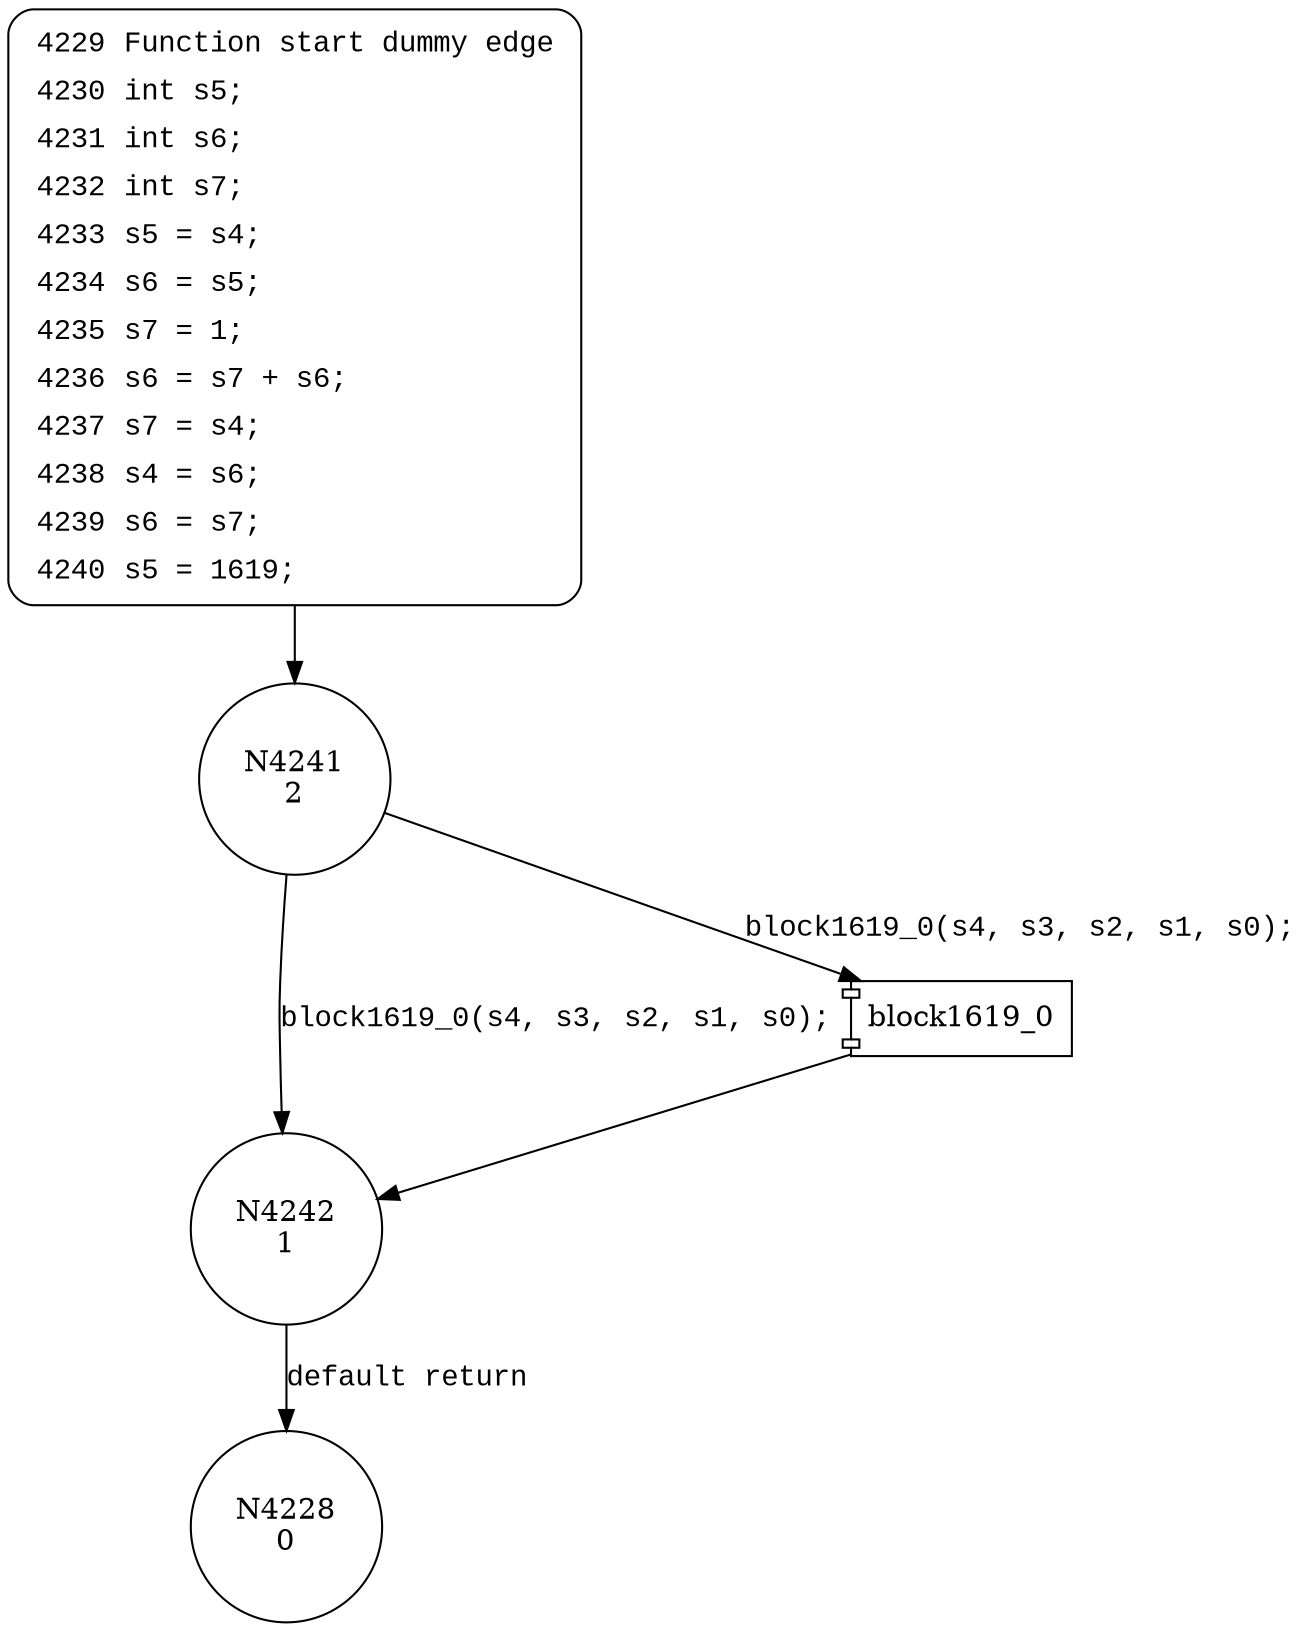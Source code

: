 digraph block1731_0 {
4241 [shape="circle" label="N4241\n2"]
4242 [shape="circle" label="N4242\n1"]
4228 [shape="circle" label="N4228\n0"]
4229 [style="filled,bold" penwidth="1" fillcolor="white" fontname="Courier New" shape="Mrecord" label=<<table border="0" cellborder="0" cellpadding="3" bgcolor="white"><tr><td align="right">4229</td><td align="left">Function start dummy edge</td></tr><tr><td align="right">4230</td><td align="left">int s5;</td></tr><tr><td align="right">4231</td><td align="left">int s6;</td></tr><tr><td align="right">4232</td><td align="left">int s7;</td></tr><tr><td align="right">4233</td><td align="left">s5 = s4;</td></tr><tr><td align="right">4234</td><td align="left">s6 = s5;</td></tr><tr><td align="right">4235</td><td align="left">s7 = 1;</td></tr><tr><td align="right">4236</td><td align="left">s6 = s7 + s6;</td></tr><tr><td align="right">4237</td><td align="left">s7 = s4;</td></tr><tr><td align="right">4238</td><td align="left">s4 = s6;</td></tr><tr><td align="right">4239</td><td align="left">s6 = s7;</td></tr><tr><td align="right">4240</td><td align="left">s5 = 1619;</td></tr></table>>]
4229 -> 4241[label=""]
100318 [shape="component" label="block1619_0"]
4241 -> 100318 [label="block1619_0(s4, s3, s2, s1, s0);" fontname="Courier New"]
100318 -> 4242 [label="" fontname="Courier New"]
4241 -> 4242 [label="block1619_0(s4, s3, s2, s1, s0);" fontname="Courier New"]
4242 -> 4228 [label="default return" fontname="Courier New"]
}